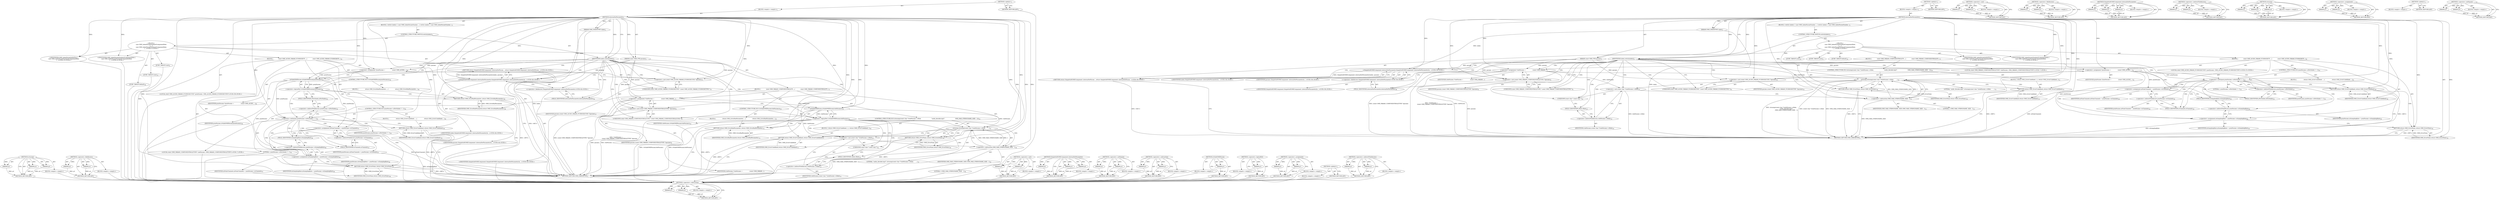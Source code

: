 digraph "&lt;operator&gt;.indirectFieldAccess" {
vulnerable_128 [label=<(METHOD,&lt;operator&gt;.subtraction)>];
vulnerable_129 [label=<(PARAM,p1)>];
vulnerable_130 [label=<(PARAM,p2)>];
vulnerable_131 [label=<(BLOCK,&lt;empty&gt;,&lt;empty&gt;)>];
vulnerable_132 [label=<(METHOD_RETURN,ANY)>];
vulnerable_6 [label=<(METHOD,&lt;global&gt;)<SUB>1</SUB>>];
vulnerable_7 [label=<(BLOCK,&lt;empty&gt;,&lt;empty&gt;)<SUB>1</SUB>>];
vulnerable_8 [label=<(METHOD,internalSetParameter)<SUB>1</SUB>>];
vulnerable_9 [label=<(PARAM,OMX_INDEXTYPE index)<SUB>2</SUB>>];
vulnerable_10 [label=<(PARAM,const OMX_PTR params)<SUB>2</SUB>>];
vulnerable_11 [label=<(BLOCK,{
 switch (index) {
 case OMX_IndexParamStandar...,{
 switch (index) {
 case OMX_IndexParamStandar...)<SUB>2</SUB>>];
vulnerable_12 [label=<(CONTROL_STRUCTURE,SWITCH,switch(index))<SUB>3</SUB>>];
vulnerable_13 [label=<(IDENTIFIER,index,switch(index))<SUB>3</SUB>>];
vulnerable_14 [label="<(BLOCK,{
 case OMX_IndexParamStandardComponentRole:
 {...,{
 case OMX_IndexParamStandardComponentRole:
 {...)<SUB>3</SUB>>"];
vulnerable_15 [label=<(JUMP_TARGET,case)<SUB>4</SUB>>];
vulnerable_16 [label="<(IDENTIFIER,OMX_IndexParamStandardComponentRole,{
 case OMX_IndexParamStandardComponentRole:
 {...)<SUB>4</SUB>>"];
vulnerable_17 [label=<(BLOCK,{

             const OMX_PARAM_COMPONENTROLETY...,{

             const OMX_PARAM_COMPONENTROLETY...)<SUB>5</SUB>>];
vulnerable_18 [label="<(LOCAL,const OMX_PARAM_COMPONENTROLETYPE* roleParams: OMX_PARAM_COMPONENTROLETYPE*)<SUB>7</SUB>>"];
vulnerable_19 [label=<(&lt;operator&gt;.assignment,*roleParams =
                 (const OMX_PARAM...)<SUB>7</SUB>>];
vulnerable_20 [label=<(IDENTIFIER,roleParams,*roleParams =
                 (const OMX_PARAM...)<SUB>7</SUB>>];
vulnerable_21 [label=<(&lt;operator&gt;.cast,(const OMX_PARAM_COMPONENTROLETYPE *)params)<SUB>8</SUB>>];
vulnerable_22 [label=<(UNKNOWN,const OMX_PARAM_COMPONENTROLETYPE *,const OMX_PARAM_COMPONENTROLETYPE *)<SUB>8</SUB>>];
vulnerable_23 [label=<(IDENTIFIER,params,(const OMX_PARAM_COMPONENTROLETYPE *)params)<SUB>8</SUB>>];
vulnerable_24 [label=<(CONTROL_STRUCTURE,IF,if (strncmp((const char *)roleParams-&gt;cRole,
                         &quot;audio_decoder.mp3&quot;,
                         OMX_MAX_STRINGNAME_SIZE - 1)))<SUB>10</SUB>>];
vulnerable_25 [label=<(strncmp,strncmp((const char *)roleParams-&gt;cRole,
      ...)<SUB>10</SUB>>];
vulnerable_26 [label=<(&lt;operator&gt;.cast,(const char *)roleParams-&gt;cRole)<SUB>10</SUB>>];
vulnerable_27 [label=<(UNKNOWN,const char *,const char *)<SUB>10</SUB>>];
vulnerable_28 [label=<(&lt;operator&gt;.indirectFieldAccess,roleParams-&gt;cRole)<SUB>10</SUB>>];
vulnerable_29 [label=<(IDENTIFIER,roleParams,(const char *)roleParams-&gt;cRole)<SUB>10</SUB>>];
vulnerable_30 [label=<(FIELD_IDENTIFIER,cRole,cRole)<SUB>10</SUB>>];
vulnerable_31 [label=<(LITERAL,&quot;audio_decoder.mp3&quot;,strncmp((const char *)roleParams-&gt;cRole,
      ...)<SUB>11</SUB>>];
vulnerable_32 [label=<(&lt;operator&gt;.subtraction,OMX_MAX_STRINGNAME_SIZE - 1)<SUB>12</SUB>>];
vulnerable_33 [label=<(IDENTIFIER,OMX_MAX_STRINGNAME_SIZE,OMX_MAX_STRINGNAME_SIZE - 1)<SUB>12</SUB>>];
vulnerable_34 [label=<(LITERAL,1,OMX_MAX_STRINGNAME_SIZE - 1)<SUB>12</SUB>>];
vulnerable_35 [label=<(BLOCK,{
 return OMX_ErrorUndefined;
 },{
 return OMX_ErrorUndefined;
 })<SUB>12</SUB>>];
vulnerable_36 [label=<(RETURN,return OMX_ErrorUndefined;,return OMX_ErrorUndefined;)<SUB>13</SUB>>];
vulnerable_37 [label=<(IDENTIFIER,OMX_ErrorUndefined,return OMX_ErrorUndefined;)<SUB>13</SUB>>];
vulnerable_38 [label=<(RETURN,return OMX_ErrorNone;,return OMX_ErrorNone;)<SUB>16</SUB>>];
vulnerable_39 [label=<(IDENTIFIER,OMX_ErrorNone,return OMX_ErrorNone;)<SUB>16</SUB>>];
vulnerable_40 [label=<(JUMP_TARGET,case)<SUB>19</SUB>>];
vulnerable_41 [label="<(IDENTIFIER,OMX_IndexParamAudioPcm,{
 case OMX_IndexParamStandardComponentRole:
 {...)<SUB>19</SUB>>"];
vulnerable_42 [label=<(BLOCK,{

             const OMX_AUDIO_PARAM_PCMMODETY...,{

             const OMX_AUDIO_PARAM_PCMMODETY...)<SUB>20</SUB>>];
vulnerable_43 [label="<(LOCAL,const OMX_AUDIO_PARAM_PCMMODETYPE* pcmParams: OMX_AUDIO_PARAM_PCMMODETYPE*)<SUB>22</SUB>>"];
vulnerable_44 [label=<(&lt;operator&gt;.assignment,*pcmParams =
                 (const OMX_AUDIO_...)<SUB>22</SUB>>];
vulnerable_45 [label=<(IDENTIFIER,pcmParams,*pcmParams =
                 (const OMX_AUDIO_...)<SUB>22</SUB>>];
vulnerable_46 [label=<(&lt;operator&gt;.cast,(const OMX_AUDIO_PARAM_PCMMODETYPE *)params)<SUB>23</SUB>>];
vulnerable_47 [label=<(UNKNOWN,const OMX_AUDIO_PARAM_PCMMODETYPE *,const OMX_AUDIO_PARAM_PCMMODETYPE *)<SUB>23</SUB>>];
vulnerable_48 [label=<(IDENTIFIER,params,(const OMX_AUDIO_PARAM_PCMMODETYPE *)params)<SUB>23</SUB>>];
vulnerable_49 [label=<(CONTROL_STRUCTURE,IF,if (pcmParams-&gt;nPortIndex != 1))<SUB>25</SUB>>];
vulnerable_50 [label=<(&lt;operator&gt;.notEquals,pcmParams-&gt;nPortIndex != 1)<SUB>25</SUB>>];
vulnerable_51 [label=<(&lt;operator&gt;.indirectFieldAccess,pcmParams-&gt;nPortIndex)<SUB>25</SUB>>];
vulnerable_52 [label=<(IDENTIFIER,pcmParams,pcmParams-&gt;nPortIndex != 1)<SUB>25</SUB>>];
vulnerable_53 [label=<(FIELD_IDENTIFIER,nPortIndex,nPortIndex)<SUB>25</SUB>>];
vulnerable_54 [label=<(LITERAL,1,pcmParams-&gt;nPortIndex != 1)<SUB>25</SUB>>];
vulnerable_55 [label=<(BLOCK,{
                 return OMX_ErrorUndefined;
 ...,{
                 return OMX_ErrorUndefined;
 ...)<SUB>25</SUB>>];
vulnerable_56 [label=<(RETURN,return OMX_ErrorUndefined;,return OMX_ErrorUndefined;)<SUB>26</SUB>>];
vulnerable_57 [label=<(IDENTIFIER,OMX_ErrorUndefined,return OMX_ErrorUndefined;)<SUB>26</SUB>>];
vulnerable_58 [label=<(&lt;operator&gt;.assignment,mNumChannels = pcmParams-&gt;nChannels)<SUB>29</SUB>>];
vulnerable_59 [label=<(IDENTIFIER,mNumChannels,mNumChannels = pcmParams-&gt;nChannels)<SUB>29</SUB>>];
vulnerable_60 [label=<(&lt;operator&gt;.indirectFieldAccess,pcmParams-&gt;nChannels)<SUB>29</SUB>>];
vulnerable_61 [label=<(IDENTIFIER,pcmParams,mNumChannels = pcmParams-&gt;nChannels)<SUB>29</SUB>>];
vulnerable_62 [label=<(FIELD_IDENTIFIER,nChannels,nChannels)<SUB>29</SUB>>];
vulnerable_63 [label=<(&lt;operator&gt;.assignment,mSamplingRate = pcmParams-&gt;nSamplingRate)<SUB>30</SUB>>];
vulnerable_64 [label=<(IDENTIFIER,mSamplingRate,mSamplingRate = pcmParams-&gt;nSamplingRate)<SUB>30</SUB>>];
vulnerable_65 [label=<(&lt;operator&gt;.indirectFieldAccess,pcmParams-&gt;nSamplingRate)<SUB>30</SUB>>];
vulnerable_66 [label=<(IDENTIFIER,pcmParams,mSamplingRate = pcmParams-&gt;nSamplingRate)<SUB>30</SUB>>];
vulnerable_67 [label=<(FIELD_IDENTIFIER,nSamplingRate,nSamplingRate)<SUB>30</SUB>>];
vulnerable_68 [label=<(RETURN,return OMX_ErrorNone;,return OMX_ErrorNone;)<SUB>32</SUB>>];
vulnerable_69 [label=<(IDENTIFIER,OMX_ErrorNone,return OMX_ErrorNone;)<SUB>32</SUB>>];
vulnerable_70 [label=<(JUMP_TARGET,default)<SUB>35</SUB>>];
vulnerable_71 [label="<(RETURN,return SimpleSoftOMXComponent::internalSetParam...,return SimpleSoftOMXComponent::internalSetParam...)<SUB>36</SUB>>"];
vulnerable_72 [label="<(SimpleSoftOMXComponent.internalSetParameter,SimpleSoftOMXComponent::internalSetParameter(in...)<SUB>36</SUB>>"];
vulnerable_73 [label="<(&lt;operator&gt;.fieldAccess,SimpleSoftOMXComponent::internalSetParameter)<SUB>36</SUB>>"];
vulnerable_74 [label="<(IDENTIFIER,SimpleSoftOMXComponent,SimpleSoftOMXComponent::internalSetParameter(in...)<SUB>36</SUB>>"];
vulnerable_75 [label=<(FIELD_IDENTIFIER,internalSetParameter,internalSetParameter)<SUB>36</SUB>>];
vulnerable_76 [label="<(IDENTIFIER,index,SimpleSoftOMXComponent::internalSetParameter(in...)<SUB>36</SUB>>"];
vulnerable_77 [label="<(IDENTIFIER,params,SimpleSoftOMXComponent::internalSetParameter(in...)<SUB>36</SUB>>"];
vulnerable_78 [label=<(METHOD_RETURN,OMX_ERRORTYPE)<SUB>1</SUB>>];
vulnerable_80 [label=<(METHOD_RETURN,ANY)<SUB>1</SUB>>];
vulnerable_112 [label=<(METHOD,&lt;operator&gt;.cast)>];
vulnerable_113 [label=<(PARAM,p1)>];
vulnerable_114 [label=<(PARAM,p2)>];
vulnerable_115 [label=<(BLOCK,&lt;empty&gt;,&lt;empty&gt;)>];
vulnerable_116 [label=<(METHOD_RETURN,ANY)>];
vulnerable_144 [label=<(METHOD,&lt;operator&gt;.fieldAccess)>];
vulnerable_145 [label=<(PARAM,p1)>];
vulnerable_146 [label=<(PARAM,p2)>];
vulnerable_147 [label=<(BLOCK,&lt;empty&gt;,&lt;empty&gt;)>];
vulnerable_148 [label=<(METHOD_RETURN,ANY)>];
vulnerable_138 [label=<(METHOD,SimpleSoftOMXComponent.internalSetParameter)>];
vulnerable_139 [label=<(PARAM,p1)>];
vulnerable_140 [label=<(PARAM,p2)>];
vulnerable_141 [label=<(PARAM,p3)>];
vulnerable_142 [label=<(BLOCK,&lt;empty&gt;,&lt;empty&gt;)>];
vulnerable_143 [label=<(METHOD_RETURN,ANY)>];
vulnerable_123 [label=<(METHOD,&lt;operator&gt;.indirectFieldAccess)>];
vulnerable_124 [label=<(PARAM,p1)>];
vulnerable_125 [label=<(PARAM,p2)>];
vulnerable_126 [label=<(BLOCK,&lt;empty&gt;,&lt;empty&gt;)>];
vulnerable_127 [label=<(METHOD_RETURN,ANY)>];
vulnerable_117 [label=<(METHOD,strncmp)>];
vulnerable_118 [label=<(PARAM,p1)>];
vulnerable_119 [label=<(PARAM,p2)>];
vulnerable_120 [label=<(PARAM,p3)>];
vulnerable_121 [label=<(BLOCK,&lt;empty&gt;,&lt;empty&gt;)>];
vulnerable_122 [label=<(METHOD_RETURN,ANY)>];
vulnerable_107 [label=<(METHOD,&lt;operator&gt;.assignment)>];
vulnerable_108 [label=<(PARAM,p1)>];
vulnerable_109 [label=<(PARAM,p2)>];
vulnerable_110 [label=<(BLOCK,&lt;empty&gt;,&lt;empty&gt;)>];
vulnerable_111 [label=<(METHOD_RETURN,ANY)>];
vulnerable_101 [label=<(METHOD,&lt;global&gt;)<SUB>1</SUB>>];
vulnerable_102 [label=<(BLOCK,&lt;empty&gt;,&lt;empty&gt;)>];
vulnerable_103 [label=<(METHOD_RETURN,ANY)>];
vulnerable_133 [label=<(METHOD,&lt;operator&gt;.notEquals)>];
vulnerable_134 [label=<(PARAM,p1)>];
vulnerable_135 [label=<(PARAM,p2)>];
vulnerable_136 [label=<(BLOCK,&lt;empty&gt;,&lt;empty&gt;)>];
vulnerable_137 [label=<(METHOD_RETURN,ANY)>];
fixed_139 [label=<(METHOD,strncmp)>];
fixed_140 [label=<(PARAM,p1)>];
fixed_141 [label=<(PARAM,p2)>];
fixed_142 [label=<(PARAM,p3)>];
fixed_143 [label=<(BLOCK,&lt;empty&gt;,&lt;empty&gt;)>];
fixed_144 [label=<(METHOD_RETURN,ANY)>];
fixed_166 [label=<(METHOD,&lt;operator&gt;.fieldAccess)>];
fixed_167 [label=<(PARAM,p1)>];
fixed_168 [label=<(PARAM,p2)>];
fixed_169 [label=<(BLOCK,&lt;empty&gt;,&lt;empty&gt;)>];
fixed_170 [label=<(METHOD_RETURN,ANY)>];
fixed_6 [label=<(METHOD,&lt;global&gt;)<SUB>1</SUB>>];
fixed_7 [label=<(BLOCK,&lt;empty&gt;,&lt;empty&gt;)<SUB>1</SUB>>];
fixed_8 [label=<(METHOD,internalSetParameter)<SUB>1</SUB>>];
fixed_9 [label=<(PARAM,OMX_INDEXTYPE index)<SUB>2</SUB>>];
fixed_10 [label=<(PARAM,const OMX_PTR params)<SUB>2</SUB>>];
fixed_11 [label=<(BLOCK,{
 switch (index) {
 case OMX_IndexParamStandar...,{
 switch (index) {
 case OMX_IndexParamStandar...)<SUB>2</SUB>>];
fixed_12 [label=<(CONTROL_STRUCTURE,SWITCH,switch(index))<SUB>3</SUB>>];
fixed_13 [label=<(IDENTIFIER,index,switch(index))<SUB>3</SUB>>];
fixed_14 [label="<(BLOCK,{
 case OMX_IndexParamStandardComponentRole:
 {...,{
 case OMX_IndexParamStandardComponentRole:
 {...)<SUB>3</SUB>>"];
fixed_15 [label=<(JUMP_TARGET,case)<SUB>4</SUB>>];
fixed_16 [label="<(IDENTIFIER,OMX_IndexParamStandardComponentRole,{
 case OMX_IndexParamStandardComponentRole:
 {...)<SUB>4</SUB>>"];
fixed_17 [label=<(BLOCK,{

             const OMX_PARAM_COMPONENTROLETY...,{

             const OMX_PARAM_COMPONENTROLETY...)<SUB>5</SUB>>];
fixed_18 [label="<(LOCAL,const OMX_PARAM_COMPONENTROLETYPE* roleParams: OMX_PARAM_COMPONENTROLETYPE*)<SUB>7</SUB>>"];
fixed_19 [label=<(&lt;operator&gt;.assignment,*roleParams =
                 (const OMX_PARAM...)<SUB>7</SUB>>];
fixed_20 [label=<(IDENTIFIER,roleParams,*roleParams =
                 (const OMX_PARAM...)<SUB>7</SUB>>];
fixed_21 [label=<(&lt;operator&gt;.cast,(const OMX_PARAM_COMPONENTROLETYPE *)params)<SUB>8</SUB>>];
fixed_22 [label=<(UNKNOWN,const OMX_PARAM_COMPONENTROLETYPE *,const OMX_PARAM_COMPONENTROLETYPE *)<SUB>8</SUB>>];
fixed_23 [label=<(IDENTIFIER,params,(const OMX_PARAM_COMPONENTROLETYPE *)params)<SUB>8</SUB>>];
fixed_24 [label=<(CONTROL_STRUCTURE,IF,if (!isValidOMXParam(roleParams)))<SUB>10</SUB>>];
fixed_25 [label=<(&lt;operator&gt;.logicalNot,!isValidOMXParam(roleParams))<SUB>10</SUB>>];
fixed_26 [label=<(isValidOMXParam,isValidOMXParam(roleParams))<SUB>10</SUB>>];
fixed_27 [label=<(IDENTIFIER,roleParams,isValidOMXParam(roleParams))<SUB>10</SUB>>];
fixed_28 [label=<(BLOCK,{
                return OMX_ErrorBadParameter;...,{
                return OMX_ErrorBadParameter;...)<SUB>10</SUB>>];
fixed_29 [label=<(RETURN,return OMX_ErrorBadParameter;,return OMX_ErrorBadParameter;)<SUB>11</SUB>>];
fixed_30 [label=<(IDENTIFIER,OMX_ErrorBadParameter,return OMX_ErrorBadParameter;)<SUB>11</SUB>>];
fixed_31 [label=<(CONTROL_STRUCTURE,IF,if (strncmp((const char *)roleParams-&gt;cRole,
                         &quot;audio_decoder.mp3&quot;,
                         OMX_MAX_STRINGNAME_SIZE - 1)))<SUB>14</SUB>>];
fixed_32 [label=<(strncmp,strncmp((const char *)roleParams-&gt;cRole,
      ...)<SUB>14</SUB>>];
fixed_33 [label=<(&lt;operator&gt;.cast,(const char *)roleParams-&gt;cRole)<SUB>14</SUB>>];
fixed_34 [label=<(UNKNOWN,const char *,const char *)<SUB>14</SUB>>];
fixed_35 [label=<(&lt;operator&gt;.indirectFieldAccess,roleParams-&gt;cRole)<SUB>14</SUB>>];
fixed_36 [label=<(IDENTIFIER,roleParams,(const char *)roleParams-&gt;cRole)<SUB>14</SUB>>];
fixed_37 [label=<(FIELD_IDENTIFIER,cRole,cRole)<SUB>14</SUB>>];
fixed_38 [label=<(LITERAL,&quot;audio_decoder.mp3&quot;,strncmp((const char *)roleParams-&gt;cRole,
      ...)<SUB>15</SUB>>];
fixed_39 [label=<(&lt;operator&gt;.subtraction,OMX_MAX_STRINGNAME_SIZE - 1)<SUB>16</SUB>>];
fixed_40 [label=<(IDENTIFIER,OMX_MAX_STRINGNAME_SIZE,OMX_MAX_STRINGNAME_SIZE - 1)<SUB>16</SUB>>];
fixed_41 [label=<(LITERAL,1,OMX_MAX_STRINGNAME_SIZE - 1)<SUB>16</SUB>>];
fixed_42 [label=<(BLOCK,{
 return OMX_ErrorUndefined;
 },{
 return OMX_ErrorUndefined;
 })<SUB>16</SUB>>];
fixed_43 [label=<(RETURN,return OMX_ErrorUndefined;,return OMX_ErrorUndefined;)<SUB>17</SUB>>];
fixed_44 [label=<(IDENTIFIER,OMX_ErrorUndefined,return OMX_ErrorUndefined;)<SUB>17</SUB>>];
fixed_45 [label=<(RETURN,return OMX_ErrorNone;,return OMX_ErrorNone;)<SUB>20</SUB>>];
fixed_46 [label=<(IDENTIFIER,OMX_ErrorNone,return OMX_ErrorNone;)<SUB>20</SUB>>];
fixed_47 [label=<(JUMP_TARGET,case)<SUB>23</SUB>>];
fixed_48 [label="<(IDENTIFIER,OMX_IndexParamAudioPcm,{
 case OMX_IndexParamStandardComponentRole:
 {...)<SUB>23</SUB>>"];
fixed_49 [label=<(BLOCK,{

             const OMX_AUDIO_PARAM_PCMMODETY...,{

             const OMX_AUDIO_PARAM_PCMMODETY...)<SUB>24</SUB>>];
fixed_50 [label="<(LOCAL,const OMX_AUDIO_PARAM_PCMMODETYPE* pcmParams: OMX_AUDIO_PARAM_PCMMODETYPE*)<SUB>26</SUB>>"];
fixed_51 [label=<(&lt;operator&gt;.assignment,*pcmParams =
                 (const OMX_AUDIO_...)<SUB>26</SUB>>];
fixed_52 [label=<(IDENTIFIER,pcmParams,*pcmParams =
                 (const OMX_AUDIO_...)<SUB>26</SUB>>];
fixed_53 [label=<(&lt;operator&gt;.cast,(const OMX_AUDIO_PARAM_PCMMODETYPE *)params)<SUB>27</SUB>>];
fixed_54 [label=<(UNKNOWN,const OMX_AUDIO_PARAM_PCMMODETYPE *,const OMX_AUDIO_PARAM_PCMMODETYPE *)<SUB>27</SUB>>];
fixed_55 [label=<(IDENTIFIER,params,(const OMX_AUDIO_PARAM_PCMMODETYPE *)params)<SUB>27</SUB>>];
fixed_56 [label=<(CONTROL_STRUCTURE,IF,if (!isValidOMXParam(pcmParams)))<SUB>29</SUB>>];
fixed_57 [label=<(&lt;operator&gt;.logicalNot,!isValidOMXParam(pcmParams))<SUB>29</SUB>>];
fixed_58 [label=<(isValidOMXParam,isValidOMXParam(pcmParams))<SUB>29</SUB>>];
fixed_59 [label=<(IDENTIFIER,pcmParams,isValidOMXParam(pcmParams))<SUB>29</SUB>>];
fixed_60 [label=<(BLOCK,{
                return OMX_ErrorBadParameter;...,{
                return OMX_ErrorBadParameter;...)<SUB>29</SUB>>];
fixed_61 [label=<(RETURN,return OMX_ErrorBadParameter;,return OMX_ErrorBadParameter;)<SUB>30</SUB>>];
fixed_62 [label=<(IDENTIFIER,OMX_ErrorBadParameter,return OMX_ErrorBadParameter;)<SUB>30</SUB>>];
fixed_63 [label=<(CONTROL_STRUCTURE,IF,if (pcmParams-&gt;nPortIndex != 1))<SUB>33</SUB>>];
fixed_64 [label=<(&lt;operator&gt;.notEquals,pcmParams-&gt;nPortIndex != 1)<SUB>33</SUB>>];
fixed_65 [label=<(&lt;operator&gt;.indirectFieldAccess,pcmParams-&gt;nPortIndex)<SUB>33</SUB>>];
fixed_66 [label=<(IDENTIFIER,pcmParams,pcmParams-&gt;nPortIndex != 1)<SUB>33</SUB>>];
fixed_67 [label=<(FIELD_IDENTIFIER,nPortIndex,nPortIndex)<SUB>33</SUB>>];
fixed_68 [label=<(LITERAL,1,pcmParams-&gt;nPortIndex != 1)<SUB>33</SUB>>];
fixed_69 [label=<(BLOCK,{
                 return OMX_ErrorUndefined;
 ...,{
                 return OMX_ErrorUndefined;
 ...)<SUB>33</SUB>>];
fixed_70 [label=<(RETURN,return OMX_ErrorUndefined;,return OMX_ErrorUndefined;)<SUB>34</SUB>>];
fixed_71 [label=<(IDENTIFIER,OMX_ErrorUndefined,return OMX_ErrorUndefined;)<SUB>34</SUB>>];
fixed_72 [label=<(&lt;operator&gt;.assignment,mNumChannels = pcmParams-&gt;nChannels)<SUB>37</SUB>>];
fixed_73 [label=<(IDENTIFIER,mNumChannels,mNumChannels = pcmParams-&gt;nChannels)<SUB>37</SUB>>];
fixed_74 [label=<(&lt;operator&gt;.indirectFieldAccess,pcmParams-&gt;nChannels)<SUB>37</SUB>>];
fixed_75 [label=<(IDENTIFIER,pcmParams,mNumChannels = pcmParams-&gt;nChannels)<SUB>37</SUB>>];
fixed_76 [label=<(FIELD_IDENTIFIER,nChannels,nChannels)<SUB>37</SUB>>];
fixed_77 [label=<(&lt;operator&gt;.assignment,mSamplingRate = pcmParams-&gt;nSamplingRate)<SUB>38</SUB>>];
fixed_78 [label=<(IDENTIFIER,mSamplingRate,mSamplingRate = pcmParams-&gt;nSamplingRate)<SUB>38</SUB>>];
fixed_79 [label=<(&lt;operator&gt;.indirectFieldAccess,pcmParams-&gt;nSamplingRate)<SUB>38</SUB>>];
fixed_80 [label=<(IDENTIFIER,pcmParams,mSamplingRate = pcmParams-&gt;nSamplingRate)<SUB>38</SUB>>];
fixed_81 [label=<(FIELD_IDENTIFIER,nSamplingRate,nSamplingRate)<SUB>38</SUB>>];
fixed_82 [label=<(RETURN,return OMX_ErrorNone;,return OMX_ErrorNone;)<SUB>40</SUB>>];
fixed_83 [label=<(IDENTIFIER,OMX_ErrorNone,return OMX_ErrorNone;)<SUB>40</SUB>>];
fixed_84 [label=<(JUMP_TARGET,default)<SUB>43</SUB>>];
fixed_85 [label="<(RETURN,return SimpleSoftOMXComponent::internalSetParam...,return SimpleSoftOMXComponent::internalSetParam...)<SUB>44</SUB>>"];
fixed_86 [label="<(SimpleSoftOMXComponent.internalSetParameter,SimpleSoftOMXComponent::internalSetParameter(in...)<SUB>44</SUB>>"];
fixed_87 [label="<(&lt;operator&gt;.fieldAccess,SimpleSoftOMXComponent::internalSetParameter)<SUB>44</SUB>>"];
fixed_88 [label="<(IDENTIFIER,SimpleSoftOMXComponent,SimpleSoftOMXComponent::internalSetParameter(in...)<SUB>44</SUB>>"];
fixed_89 [label=<(FIELD_IDENTIFIER,internalSetParameter,internalSetParameter)<SUB>44</SUB>>];
fixed_90 [label="<(IDENTIFIER,index,SimpleSoftOMXComponent::internalSetParameter(in...)<SUB>44</SUB>>"];
fixed_91 [label="<(IDENTIFIER,params,SimpleSoftOMXComponent::internalSetParameter(in...)<SUB>44</SUB>>"];
fixed_92 [label=<(METHOD_RETURN,OMX_ERRORTYPE)<SUB>1</SUB>>];
fixed_94 [label=<(METHOD_RETURN,ANY)<SUB>1</SUB>>];
fixed_126 [label=<(METHOD,&lt;operator&gt;.cast)>];
fixed_127 [label=<(PARAM,p1)>];
fixed_128 [label=<(PARAM,p2)>];
fixed_129 [label=<(BLOCK,&lt;empty&gt;,&lt;empty&gt;)>];
fixed_130 [label=<(METHOD_RETURN,ANY)>];
fixed_160 [label=<(METHOD,SimpleSoftOMXComponent.internalSetParameter)>];
fixed_161 [label=<(PARAM,p1)>];
fixed_162 [label=<(PARAM,p2)>];
fixed_163 [label=<(PARAM,p3)>];
fixed_164 [label=<(BLOCK,&lt;empty&gt;,&lt;empty&gt;)>];
fixed_165 [label=<(METHOD_RETURN,ANY)>];
fixed_155 [label=<(METHOD,&lt;operator&gt;.notEquals)>];
fixed_156 [label=<(PARAM,p1)>];
fixed_157 [label=<(PARAM,p2)>];
fixed_158 [label=<(BLOCK,&lt;empty&gt;,&lt;empty&gt;)>];
fixed_159 [label=<(METHOD_RETURN,ANY)>];
fixed_150 [label=<(METHOD,&lt;operator&gt;.subtraction)>];
fixed_151 [label=<(PARAM,p1)>];
fixed_152 [label=<(PARAM,p2)>];
fixed_153 [label=<(BLOCK,&lt;empty&gt;,&lt;empty&gt;)>];
fixed_154 [label=<(METHOD_RETURN,ANY)>];
fixed_135 [label=<(METHOD,isValidOMXParam)>];
fixed_136 [label=<(PARAM,p1)>];
fixed_137 [label=<(BLOCK,&lt;empty&gt;,&lt;empty&gt;)>];
fixed_138 [label=<(METHOD_RETURN,ANY)>];
fixed_131 [label=<(METHOD,&lt;operator&gt;.logicalNot)>];
fixed_132 [label=<(PARAM,p1)>];
fixed_133 [label=<(BLOCK,&lt;empty&gt;,&lt;empty&gt;)>];
fixed_134 [label=<(METHOD_RETURN,ANY)>];
fixed_121 [label=<(METHOD,&lt;operator&gt;.assignment)>];
fixed_122 [label=<(PARAM,p1)>];
fixed_123 [label=<(PARAM,p2)>];
fixed_124 [label=<(BLOCK,&lt;empty&gt;,&lt;empty&gt;)>];
fixed_125 [label=<(METHOD_RETURN,ANY)>];
fixed_115 [label=<(METHOD,&lt;global&gt;)<SUB>1</SUB>>];
fixed_116 [label=<(BLOCK,&lt;empty&gt;,&lt;empty&gt;)>];
fixed_117 [label=<(METHOD_RETURN,ANY)>];
fixed_145 [label=<(METHOD,&lt;operator&gt;.indirectFieldAccess)>];
fixed_146 [label=<(PARAM,p1)>];
fixed_147 [label=<(PARAM,p2)>];
fixed_148 [label=<(BLOCK,&lt;empty&gt;,&lt;empty&gt;)>];
fixed_149 [label=<(METHOD_RETURN,ANY)>];
vulnerable_128 -> vulnerable_129  [key=0, label="AST: "];
vulnerable_128 -> vulnerable_129  [key=1, label="DDG: "];
vulnerable_128 -> vulnerable_131  [key=0, label="AST: "];
vulnerable_128 -> vulnerable_130  [key=0, label="AST: "];
vulnerable_128 -> vulnerable_130  [key=1, label="DDG: "];
vulnerable_128 -> vulnerable_132  [key=0, label="AST: "];
vulnerable_128 -> vulnerable_132  [key=1, label="CFG: "];
vulnerable_129 -> vulnerable_132  [key=0, label="DDG: p1"];
vulnerable_130 -> vulnerable_132  [key=0, label="DDG: p2"];
vulnerable_6 -> vulnerable_7  [key=0, label="AST: "];
vulnerable_6 -> vulnerable_80  [key=0, label="AST: "];
vulnerable_6 -> vulnerable_80  [key=1, label="CFG: "];
vulnerable_7 -> vulnerable_8  [key=0, label="AST: "];
vulnerable_8 -> vulnerable_9  [key=0, label="AST: "];
vulnerable_8 -> vulnerable_9  [key=1, label="DDG: "];
vulnerable_8 -> vulnerable_10  [key=0, label="AST: "];
vulnerable_8 -> vulnerable_10  [key=1, label="DDG: "];
vulnerable_8 -> vulnerable_11  [key=0, label="AST: "];
vulnerable_8 -> vulnerable_78  [key=0, label="AST: "];
vulnerable_8 -> vulnerable_13  [key=0, label="CFG: "];
vulnerable_8 -> vulnerable_13  [key=1, label="DDG: "];
vulnerable_8 -> vulnerable_16  [key=0, label="DDG: "];
vulnerable_8 -> vulnerable_41  [key=0, label="DDG: "];
vulnerable_8 -> vulnerable_19  [key=0, label="DDG: "];
vulnerable_8 -> vulnerable_38  [key=0, label="DDG: "];
vulnerable_8 -> vulnerable_44  [key=0, label="DDG: "];
vulnerable_8 -> vulnerable_68  [key=0, label="DDG: "];
vulnerable_8 -> vulnerable_39  [key=0, label="DDG: "];
vulnerable_8 -> vulnerable_69  [key=0, label="DDG: "];
vulnerable_8 -> vulnerable_72  [key=0, label="DDG: "];
vulnerable_8 -> vulnerable_21  [key=0, label="DDG: "];
vulnerable_8 -> vulnerable_25  [key=0, label="DDG: "];
vulnerable_8 -> vulnerable_36  [key=0, label="DDG: "];
vulnerable_8 -> vulnerable_46  [key=0, label="DDG: "];
vulnerable_8 -> vulnerable_50  [key=0, label="DDG: "];
vulnerable_8 -> vulnerable_56  [key=0, label="DDG: "];
vulnerable_8 -> vulnerable_32  [key=0, label="DDG: "];
vulnerable_8 -> vulnerable_37  [key=0, label="DDG: "];
vulnerable_8 -> vulnerable_57  [key=0, label="DDG: "];
vulnerable_9 -> vulnerable_78  [key=0, label="DDG: index"];
vulnerable_9 -> vulnerable_72  [key=0, label="DDG: index"];
vulnerable_10 -> vulnerable_19  [key=0, label="DDG: params"];
vulnerable_10 -> vulnerable_44  [key=0, label="DDG: params"];
vulnerable_10 -> vulnerable_72  [key=0, label="DDG: params"];
vulnerable_10 -> vulnerable_21  [key=0, label="DDG: params"];
vulnerable_10 -> vulnerable_46  [key=0, label="DDG: params"];
vulnerable_11 -> vulnerable_12  [key=0, label="AST: "];
vulnerable_12 -> vulnerable_13  [key=0, label="AST: "];
vulnerable_12 -> vulnerable_14  [key=0, label="AST: "];
vulnerable_13 -> vulnerable_22  [key=0, label="CFG: "];
vulnerable_13 -> vulnerable_22  [key=1, label="CDG: "];
vulnerable_13 -> vulnerable_47  [key=0, label="CFG: "];
vulnerable_13 -> vulnerable_47  [key=1, label="CDG: "];
vulnerable_13 -> vulnerable_75  [key=0, label="CFG: "];
vulnerable_13 -> vulnerable_75  [key=1, label="CDG: "];
vulnerable_13 -> vulnerable_30  [key=0, label="CDG: "];
vulnerable_13 -> vulnerable_21  [key=0, label="CDG: "];
vulnerable_13 -> vulnerable_32  [key=0, label="CDG: "];
vulnerable_13 -> vulnerable_73  [key=0, label="CDG: "];
vulnerable_13 -> vulnerable_26  [key=0, label="CDG: "];
vulnerable_13 -> vulnerable_51  [key=0, label="CDG: "];
vulnerable_13 -> vulnerable_19  [key=0, label="CDG: "];
vulnerable_13 -> vulnerable_28  [key=0, label="CDG: "];
vulnerable_13 -> vulnerable_46  [key=0, label="CDG: "];
vulnerable_13 -> vulnerable_25  [key=0, label="CDG: "];
vulnerable_13 -> vulnerable_72  [key=0, label="CDG: "];
vulnerable_13 -> vulnerable_27  [key=0, label="CDG: "];
vulnerable_13 -> vulnerable_50  [key=0, label="CDG: "];
vulnerable_13 -> vulnerable_44  [key=0, label="CDG: "];
vulnerable_13 -> vulnerable_71  [key=0, label="CDG: "];
vulnerable_13 -> vulnerable_53  [key=0, label="CDG: "];
vulnerable_14 -> vulnerable_15  [key=0, label="AST: "];
vulnerable_14 -> vulnerable_16  [key=0, label="AST: "];
vulnerable_14 -> vulnerable_17  [key=0, label="AST: "];
vulnerable_14 -> vulnerable_40  [key=0, label="AST: "];
vulnerable_14 -> vulnerable_41  [key=0, label="AST: "];
vulnerable_14 -> vulnerable_42  [key=0, label="AST: "];
vulnerable_14 -> vulnerable_70  [key=0, label="AST: "];
vulnerable_14 -> vulnerable_71  [key=0, label="AST: "];
vulnerable_17 -> vulnerable_18  [key=0, label="AST: "];
vulnerable_17 -> vulnerable_19  [key=0, label="AST: "];
vulnerable_17 -> vulnerable_24  [key=0, label="AST: "];
vulnerable_17 -> vulnerable_38  [key=0, label="AST: "];
vulnerable_19 -> vulnerable_20  [key=0, label="AST: "];
vulnerable_19 -> vulnerable_21  [key=0, label="AST: "];
vulnerable_19 -> vulnerable_27  [key=0, label="CFG: "];
vulnerable_19 -> vulnerable_78  [key=0, label="DDG: roleParams"];
vulnerable_19 -> vulnerable_78  [key=1, label="DDG: (const OMX_PARAM_COMPONENTROLETYPE *)params"];
vulnerable_19 -> vulnerable_78  [key=2, label="DDG: *roleParams =
                 (const OMX_PARAM_COMPONENTROLETYPE *)params"];
vulnerable_19 -> vulnerable_25  [key=0, label="DDG: roleParams"];
vulnerable_19 -> vulnerable_26  [key=0, label="DDG: roleParams"];
vulnerable_21 -> vulnerable_22  [key=0, label="AST: "];
vulnerable_21 -> vulnerable_23  [key=0, label="AST: "];
vulnerable_21 -> vulnerable_19  [key=0, label="CFG: "];
vulnerable_21 -> vulnerable_78  [key=0, label="DDG: params"];
vulnerable_22 -> vulnerable_21  [key=0, label="CFG: "];
vulnerable_24 -> vulnerable_25  [key=0, label="AST: "];
vulnerable_24 -> vulnerable_35  [key=0, label="AST: "];
vulnerable_25 -> vulnerable_26  [key=0, label="AST: "];
vulnerable_25 -> vulnerable_31  [key=0, label="AST: "];
vulnerable_25 -> vulnerable_32  [key=0, label="AST: "];
vulnerable_25 -> vulnerable_36  [key=0, label="CFG: "];
vulnerable_25 -> vulnerable_36  [key=1, label="CDG: "];
vulnerable_25 -> vulnerable_38  [key=0, label="CFG: "];
vulnerable_25 -> vulnerable_38  [key=1, label="CDG: "];
vulnerable_25 -> vulnerable_78  [key=0, label="DDG: (const char *)roleParams-&gt;cRole"];
vulnerable_25 -> vulnerable_78  [key=1, label="DDG: OMX_MAX_STRINGNAME_SIZE - 1"];
vulnerable_25 -> vulnerable_78  [key=2, label="DDG: strncmp((const char *)roleParams-&gt;cRole,
                         &quot;audio_decoder.mp3&quot;,
                         OMX_MAX_STRINGNAME_SIZE - 1)"];
vulnerable_26 -> vulnerable_27  [key=0, label="AST: "];
vulnerable_26 -> vulnerable_28  [key=0, label="AST: "];
vulnerable_26 -> vulnerable_32  [key=0, label="CFG: "];
vulnerable_26 -> vulnerable_78  [key=0, label="DDG: roleParams-&gt;cRole"];
vulnerable_27 -> vulnerable_30  [key=0, label="CFG: "];
vulnerable_28 -> vulnerable_29  [key=0, label="AST: "];
vulnerable_28 -> vulnerable_30  [key=0, label="AST: "];
vulnerable_28 -> vulnerable_26  [key=0, label="CFG: "];
vulnerable_30 -> vulnerable_28  [key=0, label="CFG: "];
vulnerable_32 -> vulnerable_33  [key=0, label="AST: "];
vulnerable_32 -> vulnerable_34  [key=0, label="AST: "];
vulnerable_32 -> vulnerable_25  [key=0, label="CFG: "];
vulnerable_32 -> vulnerable_25  [key=1, label="DDG: OMX_MAX_STRINGNAME_SIZE"];
vulnerable_32 -> vulnerable_25  [key=2, label="DDG: 1"];
vulnerable_32 -> vulnerable_78  [key=0, label="DDG: OMX_MAX_STRINGNAME_SIZE"];
vulnerable_35 -> vulnerable_36  [key=0, label="AST: "];
vulnerable_36 -> vulnerable_37  [key=0, label="AST: "];
vulnerable_36 -> vulnerable_78  [key=0, label="CFG: "];
vulnerable_36 -> vulnerable_78  [key=1, label="DDG: &lt;RET&gt;"];
vulnerable_37 -> vulnerable_36  [key=0, label="DDG: OMX_ErrorUndefined"];
vulnerable_38 -> vulnerable_39  [key=0, label="AST: "];
vulnerable_38 -> vulnerable_78  [key=0, label="CFG: "];
vulnerable_38 -> vulnerable_78  [key=1, label="DDG: &lt;RET&gt;"];
vulnerable_39 -> vulnerable_38  [key=0, label="DDG: OMX_ErrorNone"];
vulnerable_42 -> vulnerable_43  [key=0, label="AST: "];
vulnerable_42 -> vulnerable_44  [key=0, label="AST: "];
vulnerable_42 -> vulnerable_49  [key=0, label="AST: "];
vulnerable_42 -> vulnerable_58  [key=0, label="AST: "];
vulnerable_42 -> vulnerable_63  [key=0, label="AST: "];
vulnerable_42 -> vulnerable_68  [key=0, label="AST: "];
vulnerable_44 -> vulnerable_45  [key=0, label="AST: "];
vulnerable_44 -> vulnerable_46  [key=0, label="AST: "];
vulnerable_44 -> vulnerable_53  [key=0, label="CFG: "];
vulnerable_44 -> vulnerable_58  [key=0, label="DDG: pcmParams"];
vulnerable_44 -> vulnerable_63  [key=0, label="DDG: pcmParams"];
vulnerable_44 -> vulnerable_50  [key=0, label="DDG: pcmParams"];
vulnerable_46 -> vulnerable_47  [key=0, label="AST: "];
vulnerable_46 -> vulnerable_48  [key=0, label="AST: "];
vulnerable_46 -> vulnerable_44  [key=0, label="CFG: "];
vulnerable_47 -> vulnerable_46  [key=0, label="CFG: "];
vulnerable_49 -> vulnerable_50  [key=0, label="AST: "];
vulnerable_49 -> vulnerable_55  [key=0, label="AST: "];
vulnerable_50 -> vulnerable_51  [key=0, label="AST: "];
vulnerable_50 -> vulnerable_54  [key=0, label="AST: "];
vulnerable_50 -> vulnerable_56  [key=0, label="CFG: "];
vulnerable_50 -> vulnerable_56  [key=1, label="CDG: "];
vulnerable_50 -> vulnerable_62  [key=0, label="CFG: "];
vulnerable_50 -> vulnerable_62  [key=1, label="CDG: "];
vulnerable_50 -> vulnerable_68  [key=0, label="CDG: "];
vulnerable_50 -> vulnerable_60  [key=0, label="CDG: "];
vulnerable_50 -> vulnerable_67  [key=0, label="CDG: "];
vulnerable_50 -> vulnerable_65  [key=0, label="CDG: "];
vulnerable_50 -> vulnerable_58  [key=0, label="CDG: "];
vulnerable_50 -> vulnerable_63  [key=0, label="CDG: "];
vulnerable_51 -> vulnerable_52  [key=0, label="AST: "];
vulnerable_51 -> vulnerable_53  [key=0, label="AST: "];
vulnerable_51 -> vulnerable_50  [key=0, label="CFG: "];
vulnerable_53 -> vulnerable_51  [key=0, label="CFG: "];
vulnerable_55 -> vulnerable_56  [key=0, label="AST: "];
vulnerable_56 -> vulnerable_57  [key=0, label="AST: "];
vulnerable_56 -> vulnerable_78  [key=0, label="CFG: "];
vulnerable_56 -> vulnerable_78  [key=1, label="DDG: &lt;RET&gt;"];
vulnerable_57 -> vulnerable_56  [key=0, label="DDG: OMX_ErrorUndefined"];
vulnerable_58 -> vulnerable_59  [key=0, label="AST: "];
vulnerable_58 -> vulnerable_60  [key=0, label="AST: "];
vulnerable_58 -> vulnerable_67  [key=0, label="CFG: "];
vulnerable_58 -> vulnerable_78  [key=0, label="DDG: mNumChannels"];
vulnerable_60 -> vulnerable_61  [key=0, label="AST: "];
vulnerable_60 -> vulnerable_62  [key=0, label="AST: "];
vulnerable_60 -> vulnerable_58  [key=0, label="CFG: "];
vulnerable_62 -> vulnerable_60  [key=0, label="CFG: "];
vulnerable_63 -> vulnerable_64  [key=0, label="AST: "];
vulnerable_63 -> vulnerable_65  [key=0, label="AST: "];
vulnerable_63 -> vulnerable_68  [key=0, label="CFG: "];
vulnerable_63 -> vulnerable_78  [key=0, label="DDG: mSamplingRate"];
vulnerable_65 -> vulnerable_66  [key=0, label="AST: "];
vulnerable_65 -> vulnerable_67  [key=0, label="AST: "];
vulnerable_65 -> vulnerable_63  [key=0, label="CFG: "];
vulnerable_67 -> vulnerable_65  [key=0, label="CFG: "];
vulnerable_68 -> vulnerable_69  [key=0, label="AST: "];
vulnerable_68 -> vulnerable_78  [key=0, label="CFG: "];
vulnerable_68 -> vulnerable_78  [key=1, label="DDG: &lt;RET&gt;"];
vulnerable_69 -> vulnerable_68  [key=0, label="DDG: OMX_ErrorNone"];
vulnerable_71 -> vulnerable_72  [key=0, label="AST: "];
vulnerable_71 -> vulnerable_78  [key=0, label="CFG: "];
vulnerable_71 -> vulnerable_78  [key=1, label="DDG: &lt;RET&gt;"];
vulnerable_72 -> vulnerable_73  [key=0, label="AST: "];
vulnerable_72 -> vulnerable_76  [key=0, label="AST: "];
vulnerable_72 -> vulnerable_77  [key=0, label="AST: "];
vulnerable_72 -> vulnerable_71  [key=0, label="CFG: "];
vulnerable_72 -> vulnerable_71  [key=1, label="DDG: SimpleSoftOMXComponent::internalSetParameter(index, params)"];
vulnerable_73 -> vulnerable_74  [key=0, label="AST: "];
vulnerable_73 -> vulnerable_75  [key=0, label="AST: "];
vulnerable_73 -> vulnerable_72  [key=0, label="CFG: "];
vulnerable_75 -> vulnerable_73  [key=0, label="CFG: "];
vulnerable_112 -> vulnerable_113  [key=0, label="AST: "];
vulnerable_112 -> vulnerable_113  [key=1, label="DDG: "];
vulnerable_112 -> vulnerable_115  [key=0, label="AST: "];
vulnerable_112 -> vulnerable_114  [key=0, label="AST: "];
vulnerable_112 -> vulnerable_114  [key=1, label="DDG: "];
vulnerable_112 -> vulnerable_116  [key=0, label="AST: "];
vulnerable_112 -> vulnerable_116  [key=1, label="CFG: "];
vulnerable_113 -> vulnerable_116  [key=0, label="DDG: p1"];
vulnerable_114 -> vulnerable_116  [key=0, label="DDG: p2"];
vulnerable_144 -> vulnerable_145  [key=0, label="AST: "];
vulnerable_144 -> vulnerable_145  [key=1, label="DDG: "];
vulnerable_144 -> vulnerable_147  [key=0, label="AST: "];
vulnerable_144 -> vulnerable_146  [key=0, label="AST: "];
vulnerable_144 -> vulnerable_146  [key=1, label="DDG: "];
vulnerable_144 -> vulnerable_148  [key=0, label="AST: "];
vulnerable_144 -> vulnerable_148  [key=1, label="CFG: "];
vulnerable_145 -> vulnerable_148  [key=0, label="DDG: p1"];
vulnerable_146 -> vulnerable_148  [key=0, label="DDG: p2"];
vulnerable_138 -> vulnerable_139  [key=0, label="AST: "];
vulnerable_138 -> vulnerable_139  [key=1, label="DDG: "];
vulnerable_138 -> vulnerable_142  [key=0, label="AST: "];
vulnerable_138 -> vulnerable_140  [key=0, label="AST: "];
vulnerable_138 -> vulnerable_140  [key=1, label="DDG: "];
vulnerable_138 -> vulnerable_143  [key=0, label="AST: "];
vulnerable_138 -> vulnerable_143  [key=1, label="CFG: "];
vulnerable_138 -> vulnerable_141  [key=0, label="AST: "];
vulnerable_138 -> vulnerable_141  [key=1, label="DDG: "];
vulnerable_139 -> vulnerable_143  [key=0, label="DDG: p1"];
vulnerable_140 -> vulnerable_143  [key=0, label="DDG: p2"];
vulnerable_141 -> vulnerable_143  [key=0, label="DDG: p3"];
vulnerable_123 -> vulnerable_124  [key=0, label="AST: "];
vulnerable_123 -> vulnerable_124  [key=1, label="DDG: "];
vulnerable_123 -> vulnerable_126  [key=0, label="AST: "];
vulnerable_123 -> vulnerable_125  [key=0, label="AST: "];
vulnerable_123 -> vulnerable_125  [key=1, label="DDG: "];
vulnerable_123 -> vulnerable_127  [key=0, label="AST: "];
vulnerable_123 -> vulnerable_127  [key=1, label="CFG: "];
vulnerable_124 -> vulnerable_127  [key=0, label="DDG: p1"];
vulnerable_125 -> vulnerable_127  [key=0, label="DDG: p2"];
vulnerable_117 -> vulnerable_118  [key=0, label="AST: "];
vulnerable_117 -> vulnerable_118  [key=1, label="DDG: "];
vulnerable_117 -> vulnerable_121  [key=0, label="AST: "];
vulnerable_117 -> vulnerable_119  [key=0, label="AST: "];
vulnerable_117 -> vulnerable_119  [key=1, label="DDG: "];
vulnerable_117 -> vulnerable_122  [key=0, label="AST: "];
vulnerable_117 -> vulnerable_122  [key=1, label="CFG: "];
vulnerable_117 -> vulnerable_120  [key=0, label="AST: "];
vulnerable_117 -> vulnerable_120  [key=1, label="DDG: "];
vulnerable_118 -> vulnerable_122  [key=0, label="DDG: p1"];
vulnerable_119 -> vulnerable_122  [key=0, label="DDG: p2"];
vulnerable_120 -> vulnerable_122  [key=0, label="DDG: p3"];
vulnerable_107 -> vulnerable_108  [key=0, label="AST: "];
vulnerable_107 -> vulnerable_108  [key=1, label="DDG: "];
vulnerable_107 -> vulnerable_110  [key=0, label="AST: "];
vulnerable_107 -> vulnerable_109  [key=0, label="AST: "];
vulnerable_107 -> vulnerable_109  [key=1, label="DDG: "];
vulnerable_107 -> vulnerable_111  [key=0, label="AST: "];
vulnerable_107 -> vulnerable_111  [key=1, label="CFG: "];
vulnerable_108 -> vulnerable_111  [key=0, label="DDG: p1"];
vulnerable_109 -> vulnerable_111  [key=0, label="DDG: p2"];
vulnerable_101 -> vulnerable_102  [key=0, label="AST: "];
vulnerable_101 -> vulnerable_103  [key=0, label="AST: "];
vulnerable_101 -> vulnerable_103  [key=1, label="CFG: "];
vulnerable_133 -> vulnerable_134  [key=0, label="AST: "];
vulnerable_133 -> vulnerable_134  [key=1, label="DDG: "];
vulnerable_133 -> vulnerable_136  [key=0, label="AST: "];
vulnerable_133 -> vulnerable_135  [key=0, label="AST: "];
vulnerable_133 -> vulnerable_135  [key=1, label="DDG: "];
vulnerable_133 -> vulnerable_137  [key=0, label="AST: "];
vulnerable_133 -> vulnerable_137  [key=1, label="CFG: "];
vulnerable_134 -> vulnerable_137  [key=0, label="DDG: p1"];
vulnerable_135 -> vulnerable_137  [key=0, label="DDG: p2"];
fixed_139 -> fixed_140  [key=0, label="AST: "];
fixed_139 -> fixed_140  [key=1, label="DDG: "];
fixed_139 -> fixed_143  [key=0, label="AST: "];
fixed_139 -> fixed_141  [key=0, label="AST: "];
fixed_139 -> fixed_141  [key=1, label="DDG: "];
fixed_139 -> fixed_144  [key=0, label="AST: "];
fixed_139 -> fixed_144  [key=1, label="CFG: "];
fixed_139 -> fixed_142  [key=0, label="AST: "];
fixed_139 -> fixed_142  [key=1, label="DDG: "];
fixed_140 -> fixed_144  [key=0, label="DDG: p1"];
fixed_141 -> fixed_144  [key=0, label="DDG: p2"];
fixed_142 -> fixed_144  [key=0, label="DDG: p3"];
fixed_143 -> vulnerable_128  [key=0];
fixed_144 -> vulnerable_128  [key=0];
fixed_166 -> fixed_167  [key=0, label="AST: "];
fixed_166 -> fixed_167  [key=1, label="DDG: "];
fixed_166 -> fixed_169  [key=0, label="AST: "];
fixed_166 -> fixed_168  [key=0, label="AST: "];
fixed_166 -> fixed_168  [key=1, label="DDG: "];
fixed_166 -> fixed_170  [key=0, label="AST: "];
fixed_166 -> fixed_170  [key=1, label="CFG: "];
fixed_167 -> fixed_170  [key=0, label="DDG: p1"];
fixed_168 -> fixed_170  [key=0, label="DDG: p2"];
fixed_169 -> vulnerable_128  [key=0];
fixed_170 -> vulnerable_128  [key=0];
fixed_6 -> fixed_7  [key=0, label="AST: "];
fixed_6 -> fixed_94  [key=0, label="AST: "];
fixed_6 -> fixed_94  [key=1, label="CFG: "];
fixed_7 -> fixed_8  [key=0, label="AST: "];
fixed_8 -> fixed_9  [key=0, label="AST: "];
fixed_8 -> fixed_9  [key=1, label="DDG: "];
fixed_8 -> fixed_10  [key=0, label="AST: "];
fixed_8 -> fixed_10  [key=1, label="DDG: "];
fixed_8 -> fixed_11  [key=0, label="AST: "];
fixed_8 -> fixed_92  [key=0, label="AST: "];
fixed_8 -> fixed_13  [key=0, label="CFG: "];
fixed_8 -> fixed_13  [key=1, label="DDG: "];
fixed_8 -> fixed_16  [key=0, label="DDG: "];
fixed_8 -> fixed_48  [key=0, label="DDG: "];
fixed_8 -> fixed_19  [key=0, label="DDG: "];
fixed_8 -> fixed_45  [key=0, label="DDG: "];
fixed_8 -> fixed_51  [key=0, label="DDG: "];
fixed_8 -> fixed_82  [key=0, label="DDG: "];
fixed_8 -> fixed_46  [key=0, label="DDG: "];
fixed_8 -> fixed_83  [key=0, label="DDG: "];
fixed_8 -> fixed_86  [key=0, label="DDG: "];
fixed_8 -> fixed_21  [key=0, label="DDG: "];
fixed_8 -> fixed_29  [key=0, label="DDG: "];
fixed_8 -> fixed_32  [key=0, label="DDG: "];
fixed_8 -> fixed_43  [key=0, label="DDG: "];
fixed_8 -> fixed_53  [key=0, label="DDG: "];
fixed_8 -> fixed_61  [key=0, label="DDG: "];
fixed_8 -> fixed_64  [key=0, label="DDG: "];
fixed_8 -> fixed_70  [key=0, label="DDG: "];
fixed_8 -> fixed_26  [key=0, label="DDG: "];
fixed_8 -> fixed_30  [key=0, label="DDG: "];
fixed_8 -> fixed_39  [key=0, label="DDG: "];
fixed_8 -> fixed_44  [key=0, label="DDG: "];
fixed_8 -> fixed_58  [key=0, label="DDG: "];
fixed_8 -> fixed_62  [key=0, label="DDG: "];
fixed_8 -> fixed_71  [key=0, label="DDG: "];
fixed_9 -> fixed_92  [key=0, label="DDG: index"];
fixed_9 -> fixed_86  [key=0, label="DDG: index"];
fixed_10 -> fixed_19  [key=0, label="DDG: params"];
fixed_10 -> fixed_51  [key=0, label="DDG: params"];
fixed_10 -> fixed_86  [key=0, label="DDG: params"];
fixed_10 -> fixed_21  [key=0, label="DDG: params"];
fixed_10 -> fixed_53  [key=0, label="DDG: params"];
fixed_11 -> fixed_12  [key=0, label="AST: "];
fixed_12 -> fixed_13  [key=0, label="AST: "];
fixed_12 -> fixed_14  [key=0, label="AST: "];
fixed_13 -> fixed_22  [key=0, label="CFG: "];
fixed_13 -> fixed_22  [key=1, label="CDG: "];
fixed_13 -> fixed_54  [key=0, label="CFG: "];
fixed_13 -> fixed_54  [key=1, label="CDG: "];
fixed_13 -> fixed_89  [key=0, label="CFG: "];
fixed_13 -> fixed_89  [key=1, label="CDG: "];
fixed_13 -> fixed_21  [key=0, label="CDG: "];
fixed_13 -> fixed_26  [key=0, label="CDG: "];
fixed_13 -> fixed_51  [key=0, label="CDG: "];
fixed_13 -> fixed_57  [key=0, label="CDG: "];
fixed_13 -> fixed_19  [key=0, label="CDG: "];
fixed_13 -> fixed_85  [key=0, label="CDG: "];
fixed_13 -> fixed_25  [key=0, label="CDG: "];
fixed_13 -> fixed_87  [key=0, label="CDG: "];
fixed_13 -> fixed_58  [key=0, label="CDG: "];
fixed_13 -> fixed_53  [key=0, label="CDG: "];
fixed_13 -> fixed_86  [key=0, label="CDG: "];
fixed_14 -> fixed_15  [key=0, label="AST: "];
fixed_14 -> fixed_16  [key=0, label="AST: "];
fixed_14 -> fixed_17  [key=0, label="AST: "];
fixed_14 -> fixed_47  [key=0, label="AST: "];
fixed_14 -> fixed_48  [key=0, label="AST: "];
fixed_14 -> fixed_49  [key=0, label="AST: "];
fixed_14 -> fixed_84  [key=0, label="AST: "];
fixed_14 -> fixed_85  [key=0, label="AST: "];
fixed_15 -> vulnerable_128  [key=0];
fixed_16 -> vulnerable_128  [key=0];
fixed_17 -> fixed_18  [key=0, label="AST: "];
fixed_17 -> fixed_19  [key=0, label="AST: "];
fixed_17 -> fixed_24  [key=0, label="AST: "];
fixed_17 -> fixed_31  [key=0, label="AST: "];
fixed_17 -> fixed_45  [key=0, label="AST: "];
fixed_18 -> vulnerable_128  [key=0];
fixed_19 -> fixed_20  [key=0, label="AST: "];
fixed_19 -> fixed_21  [key=0, label="AST: "];
fixed_19 -> fixed_26  [key=0, label="CFG: "];
fixed_19 -> fixed_26  [key=1, label="DDG: roleParams"];
fixed_19 -> fixed_92  [key=0, label="DDG: (const OMX_PARAM_COMPONENTROLETYPE *)params"];
fixed_19 -> fixed_92  [key=1, label="DDG: *roleParams =
                 (const OMX_PARAM_COMPONENTROLETYPE *)params"];
fixed_20 -> vulnerable_128  [key=0];
fixed_21 -> fixed_22  [key=0, label="AST: "];
fixed_21 -> fixed_23  [key=0, label="AST: "];
fixed_21 -> fixed_19  [key=0, label="CFG: "];
fixed_21 -> fixed_92  [key=0, label="DDG: params"];
fixed_22 -> fixed_21  [key=0, label="CFG: "];
fixed_23 -> vulnerable_128  [key=0];
fixed_24 -> fixed_25  [key=0, label="AST: "];
fixed_24 -> fixed_28  [key=0, label="AST: "];
fixed_25 -> fixed_26  [key=0, label="AST: "];
fixed_25 -> fixed_34  [key=0, label="CFG: "];
fixed_25 -> fixed_34  [key=1, label="CDG: "];
fixed_25 -> fixed_29  [key=0, label="CFG: "];
fixed_25 -> fixed_29  [key=1, label="CDG: "];
fixed_25 -> fixed_92  [key=0, label="DDG: isValidOMXParam(roleParams)"];
fixed_25 -> fixed_92  [key=1, label="DDG: !isValidOMXParam(roleParams)"];
fixed_25 -> fixed_32  [key=0, label="CDG: "];
fixed_25 -> fixed_37  [key=0, label="CDG: "];
fixed_25 -> fixed_35  [key=0, label="CDG: "];
fixed_25 -> fixed_33  [key=0, label="CDG: "];
fixed_25 -> fixed_39  [key=0, label="CDG: "];
fixed_26 -> fixed_27  [key=0, label="AST: "];
fixed_26 -> fixed_25  [key=0, label="CFG: "];
fixed_26 -> fixed_25  [key=1, label="DDG: roleParams"];
fixed_26 -> fixed_92  [key=0, label="DDG: roleParams"];
fixed_26 -> fixed_32  [key=0, label="DDG: roleParams"];
fixed_26 -> fixed_33  [key=0, label="DDG: roleParams"];
fixed_27 -> vulnerable_128  [key=0];
fixed_28 -> fixed_29  [key=0, label="AST: "];
fixed_29 -> fixed_30  [key=0, label="AST: "];
fixed_29 -> fixed_92  [key=0, label="CFG: "];
fixed_29 -> fixed_92  [key=1, label="DDG: &lt;RET&gt;"];
fixed_30 -> fixed_29  [key=0, label="DDG: OMX_ErrorBadParameter"];
fixed_31 -> fixed_32  [key=0, label="AST: "];
fixed_31 -> fixed_42  [key=0, label="AST: "];
fixed_32 -> fixed_33  [key=0, label="AST: "];
fixed_32 -> fixed_38  [key=0, label="AST: "];
fixed_32 -> fixed_39  [key=0, label="AST: "];
fixed_32 -> fixed_43  [key=0, label="CFG: "];
fixed_32 -> fixed_43  [key=1, label="CDG: "];
fixed_32 -> fixed_45  [key=0, label="CFG: "];
fixed_32 -> fixed_45  [key=1, label="CDG: "];
fixed_33 -> fixed_34  [key=0, label="AST: "];
fixed_33 -> fixed_35  [key=0, label="AST: "];
fixed_33 -> fixed_39  [key=0, label="CFG: "];
fixed_34 -> fixed_37  [key=0, label="CFG: "];
fixed_35 -> fixed_36  [key=0, label="AST: "];
fixed_35 -> fixed_37  [key=0, label="AST: "];
fixed_35 -> fixed_33  [key=0, label="CFG: "];
fixed_36 -> vulnerable_128  [key=0];
fixed_37 -> fixed_35  [key=0, label="CFG: "];
fixed_38 -> vulnerable_128  [key=0];
fixed_39 -> fixed_40  [key=0, label="AST: "];
fixed_39 -> fixed_41  [key=0, label="AST: "];
fixed_39 -> fixed_32  [key=0, label="CFG: "];
fixed_39 -> fixed_32  [key=1, label="DDG: OMX_MAX_STRINGNAME_SIZE"];
fixed_39 -> fixed_32  [key=2, label="DDG: 1"];
fixed_39 -> fixed_92  [key=0, label="DDG: OMX_MAX_STRINGNAME_SIZE"];
fixed_40 -> vulnerable_128  [key=0];
fixed_41 -> vulnerable_128  [key=0];
fixed_42 -> fixed_43  [key=0, label="AST: "];
fixed_43 -> fixed_44  [key=0, label="AST: "];
fixed_43 -> fixed_92  [key=0, label="CFG: "];
fixed_43 -> fixed_92  [key=1, label="DDG: &lt;RET&gt;"];
fixed_44 -> fixed_43  [key=0, label="DDG: OMX_ErrorUndefined"];
fixed_45 -> fixed_46  [key=0, label="AST: "];
fixed_45 -> fixed_92  [key=0, label="CFG: "];
fixed_45 -> fixed_92  [key=1, label="DDG: &lt;RET&gt;"];
fixed_46 -> fixed_45  [key=0, label="DDG: OMX_ErrorNone"];
fixed_47 -> vulnerable_128  [key=0];
fixed_48 -> vulnerable_128  [key=0];
fixed_49 -> fixed_50  [key=0, label="AST: "];
fixed_49 -> fixed_51  [key=0, label="AST: "];
fixed_49 -> fixed_56  [key=0, label="AST: "];
fixed_49 -> fixed_63  [key=0, label="AST: "];
fixed_49 -> fixed_72  [key=0, label="AST: "];
fixed_49 -> fixed_77  [key=0, label="AST: "];
fixed_49 -> fixed_82  [key=0, label="AST: "];
fixed_50 -> vulnerable_128  [key=0];
fixed_51 -> fixed_52  [key=0, label="AST: "];
fixed_51 -> fixed_53  [key=0, label="AST: "];
fixed_51 -> fixed_58  [key=0, label="CFG: "];
fixed_51 -> fixed_58  [key=1, label="DDG: pcmParams"];
fixed_52 -> vulnerable_128  [key=0];
fixed_53 -> fixed_54  [key=0, label="AST: "];
fixed_53 -> fixed_55  [key=0, label="AST: "];
fixed_53 -> fixed_51  [key=0, label="CFG: "];
fixed_54 -> fixed_53  [key=0, label="CFG: "];
fixed_55 -> vulnerable_128  [key=0];
fixed_56 -> fixed_57  [key=0, label="AST: "];
fixed_56 -> fixed_60  [key=0, label="AST: "];
fixed_57 -> fixed_58  [key=0, label="AST: "];
fixed_57 -> fixed_61  [key=0, label="CFG: "];
fixed_57 -> fixed_61  [key=1, label="CDG: "];
fixed_57 -> fixed_67  [key=0, label="CFG: "];
fixed_57 -> fixed_67  [key=1, label="CDG: "];
fixed_57 -> fixed_64  [key=0, label="CDG: "];
fixed_57 -> fixed_65  [key=0, label="CDG: "];
fixed_58 -> fixed_59  [key=0, label="AST: "];
fixed_58 -> fixed_57  [key=0, label="CFG: "];
fixed_58 -> fixed_57  [key=1, label="DDG: pcmParams"];
fixed_58 -> fixed_72  [key=0, label="DDG: pcmParams"];
fixed_58 -> fixed_77  [key=0, label="DDG: pcmParams"];
fixed_58 -> fixed_64  [key=0, label="DDG: pcmParams"];
fixed_59 -> vulnerable_128  [key=0];
fixed_60 -> fixed_61  [key=0, label="AST: "];
fixed_61 -> fixed_62  [key=0, label="AST: "];
fixed_61 -> fixed_92  [key=0, label="CFG: "];
fixed_61 -> fixed_92  [key=1, label="DDG: &lt;RET&gt;"];
fixed_62 -> fixed_61  [key=0, label="DDG: OMX_ErrorBadParameter"];
fixed_63 -> fixed_64  [key=0, label="AST: "];
fixed_63 -> fixed_69  [key=0, label="AST: "];
fixed_64 -> fixed_65  [key=0, label="AST: "];
fixed_64 -> fixed_68  [key=0, label="AST: "];
fixed_64 -> fixed_70  [key=0, label="CFG: "];
fixed_64 -> fixed_70  [key=1, label="CDG: "];
fixed_64 -> fixed_76  [key=0, label="CFG: "];
fixed_64 -> fixed_76  [key=1, label="CDG: "];
fixed_64 -> fixed_77  [key=0, label="CDG: "];
fixed_64 -> fixed_81  [key=0, label="CDG: "];
fixed_64 -> fixed_72  [key=0, label="CDG: "];
fixed_64 -> fixed_74  [key=0, label="CDG: "];
fixed_64 -> fixed_82  [key=0, label="CDG: "];
fixed_64 -> fixed_79  [key=0, label="CDG: "];
fixed_65 -> fixed_66  [key=0, label="AST: "];
fixed_65 -> fixed_67  [key=0, label="AST: "];
fixed_65 -> fixed_64  [key=0, label="CFG: "];
fixed_66 -> vulnerable_128  [key=0];
fixed_67 -> fixed_65  [key=0, label="CFG: "];
fixed_68 -> vulnerable_128  [key=0];
fixed_69 -> fixed_70  [key=0, label="AST: "];
fixed_70 -> fixed_71  [key=0, label="AST: "];
fixed_70 -> fixed_92  [key=0, label="CFG: "];
fixed_70 -> fixed_92  [key=1, label="DDG: &lt;RET&gt;"];
fixed_71 -> fixed_70  [key=0, label="DDG: OMX_ErrorUndefined"];
fixed_72 -> fixed_73  [key=0, label="AST: "];
fixed_72 -> fixed_74  [key=0, label="AST: "];
fixed_72 -> fixed_81  [key=0, label="CFG: "];
fixed_72 -> fixed_92  [key=0, label="DDG: mNumChannels"];
fixed_73 -> vulnerable_128  [key=0];
fixed_74 -> fixed_75  [key=0, label="AST: "];
fixed_74 -> fixed_76  [key=0, label="AST: "];
fixed_74 -> fixed_72  [key=0, label="CFG: "];
fixed_75 -> vulnerable_128  [key=0];
fixed_76 -> fixed_74  [key=0, label="CFG: "];
fixed_77 -> fixed_78  [key=0, label="AST: "];
fixed_77 -> fixed_79  [key=0, label="AST: "];
fixed_77 -> fixed_82  [key=0, label="CFG: "];
fixed_77 -> fixed_92  [key=0, label="DDG: mSamplingRate"];
fixed_78 -> vulnerable_128  [key=0];
fixed_79 -> fixed_80  [key=0, label="AST: "];
fixed_79 -> fixed_81  [key=0, label="AST: "];
fixed_79 -> fixed_77  [key=0, label="CFG: "];
fixed_80 -> vulnerable_128  [key=0];
fixed_81 -> fixed_79  [key=0, label="CFG: "];
fixed_82 -> fixed_83  [key=0, label="AST: "];
fixed_82 -> fixed_92  [key=0, label="CFG: "];
fixed_82 -> fixed_92  [key=1, label="DDG: &lt;RET&gt;"];
fixed_83 -> fixed_82  [key=0, label="DDG: OMX_ErrorNone"];
fixed_84 -> vulnerable_128  [key=0];
fixed_85 -> fixed_86  [key=0, label="AST: "];
fixed_85 -> fixed_92  [key=0, label="CFG: "];
fixed_85 -> fixed_92  [key=1, label="DDG: &lt;RET&gt;"];
fixed_86 -> fixed_87  [key=0, label="AST: "];
fixed_86 -> fixed_90  [key=0, label="AST: "];
fixed_86 -> fixed_91  [key=0, label="AST: "];
fixed_86 -> fixed_85  [key=0, label="CFG: "];
fixed_86 -> fixed_85  [key=1, label="DDG: SimpleSoftOMXComponent::internalSetParameter(index, params)"];
fixed_87 -> fixed_88  [key=0, label="AST: "];
fixed_87 -> fixed_89  [key=0, label="AST: "];
fixed_87 -> fixed_86  [key=0, label="CFG: "];
fixed_88 -> vulnerable_128  [key=0];
fixed_89 -> fixed_87  [key=0, label="CFG: "];
fixed_90 -> vulnerable_128  [key=0];
fixed_91 -> vulnerable_128  [key=0];
fixed_92 -> vulnerable_128  [key=0];
fixed_94 -> vulnerable_128  [key=0];
fixed_126 -> fixed_127  [key=0, label="AST: "];
fixed_126 -> fixed_127  [key=1, label="DDG: "];
fixed_126 -> fixed_129  [key=0, label="AST: "];
fixed_126 -> fixed_128  [key=0, label="AST: "];
fixed_126 -> fixed_128  [key=1, label="DDG: "];
fixed_126 -> fixed_130  [key=0, label="AST: "];
fixed_126 -> fixed_130  [key=1, label="CFG: "];
fixed_127 -> fixed_130  [key=0, label="DDG: p1"];
fixed_128 -> fixed_130  [key=0, label="DDG: p2"];
fixed_129 -> vulnerable_128  [key=0];
fixed_130 -> vulnerable_128  [key=0];
fixed_160 -> fixed_161  [key=0, label="AST: "];
fixed_160 -> fixed_161  [key=1, label="DDG: "];
fixed_160 -> fixed_164  [key=0, label="AST: "];
fixed_160 -> fixed_162  [key=0, label="AST: "];
fixed_160 -> fixed_162  [key=1, label="DDG: "];
fixed_160 -> fixed_165  [key=0, label="AST: "];
fixed_160 -> fixed_165  [key=1, label="CFG: "];
fixed_160 -> fixed_163  [key=0, label="AST: "];
fixed_160 -> fixed_163  [key=1, label="DDG: "];
fixed_161 -> fixed_165  [key=0, label="DDG: p1"];
fixed_162 -> fixed_165  [key=0, label="DDG: p2"];
fixed_163 -> fixed_165  [key=0, label="DDG: p3"];
fixed_164 -> vulnerable_128  [key=0];
fixed_165 -> vulnerable_128  [key=0];
fixed_155 -> fixed_156  [key=0, label="AST: "];
fixed_155 -> fixed_156  [key=1, label="DDG: "];
fixed_155 -> fixed_158  [key=0, label="AST: "];
fixed_155 -> fixed_157  [key=0, label="AST: "];
fixed_155 -> fixed_157  [key=1, label="DDG: "];
fixed_155 -> fixed_159  [key=0, label="AST: "];
fixed_155 -> fixed_159  [key=1, label="CFG: "];
fixed_156 -> fixed_159  [key=0, label="DDG: p1"];
fixed_157 -> fixed_159  [key=0, label="DDG: p2"];
fixed_158 -> vulnerable_128  [key=0];
fixed_159 -> vulnerable_128  [key=0];
fixed_150 -> fixed_151  [key=0, label="AST: "];
fixed_150 -> fixed_151  [key=1, label="DDG: "];
fixed_150 -> fixed_153  [key=0, label="AST: "];
fixed_150 -> fixed_152  [key=0, label="AST: "];
fixed_150 -> fixed_152  [key=1, label="DDG: "];
fixed_150 -> fixed_154  [key=0, label="AST: "];
fixed_150 -> fixed_154  [key=1, label="CFG: "];
fixed_151 -> fixed_154  [key=0, label="DDG: p1"];
fixed_152 -> fixed_154  [key=0, label="DDG: p2"];
fixed_153 -> vulnerable_128  [key=0];
fixed_154 -> vulnerable_128  [key=0];
fixed_135 -> fixed_136  [key=0, label="AST: "];
fixed_135 -> fixed_136  [key=1, label="DDG: "];
fixed_135 -> fixed_137  [key=0, label="AST: "];
fixed_135 -> fixed_138  [key=0, label="AST: "];
fixed_135 -> fixed_138  [key=1, label="CFG: "];
fixed_136 -> fixed_138  [key=0, label="DDG: p1"];
fixed_137 -> vulnerable_128  [key=0];
fixed_138 -> vulnerable_128  [key=0];
fixed_131 -> fixed_132  [key=0, label="AST: "];
fixed_131 -> fixed_132  [key=1, label="DDG: "];
fixed_131 -> fixed_133  [key=0, label="AST: "];
fixed_131 -> fixed_134  [key=0, label="AST: "];
fixed_131 -> fixed_134  [key=1, label="CFG: "];
fixed_132 -> fixed_134  [key=0, label="DDG: p1"];
fixed_133 -> vulnerable_128  [key=0];
fixed_134 -> vulnerable_128  [key=0];
fixed_121 -> fixed_122  [key=0, label="AST: "];
fixed_121 -> fixed_122  [key=1, label="DDG: "];
fixed_121 -> fixed_124  [key=0, label="AST: "];
fixed_121 -> fixed_123  [key=0, label="AST: "];
fixed_121 -> fixed_123  [key=1, label="DDG: "];
fixed_121 -> fixed_125  [key=0, label="AST: "];
fixed_121 -> fixed_125  [key=1, label="CFG: "];
fixed_122 -> fixed_125  [key=0, label="DDG: p1"];
fixed_123 -> fixed_125  [key=0, label="DDG: p2"];
fixed_124 -> vulnerable_128  [key=0];
fixed_125 -> vulnerable_128  [key=0];
fixed_115 -> fixed_116  [key=0, label="AST: "];
fixed_115 -> fixed_117  [key=0, label="AST: "];
fixed_115 -> fixed_117  [key=1, label="CFG: "];
fixed_116 -> vulnerable_128  [key=0];
fixed_117 -> vulnerable_128  [key=0];
fixed_145 -> fixed_146  [key=0, label="AST: "];
fixed_145 -> fixed_146  [key=1, label="DDG: "];
fixed_145 -> fixed_148  [key=0, label="AST: "];
fixed_145 -> fixed_147  [key=0, label="AST: "];
fixed_145 -> fixed_147  [key=1, label="DDG: "];
fixed_145 -> fixed_149  [key=0, label="AST: "];
fixed_145 -> fixed_149  [key=1, label="CFG: "];
fixed_146 -> fixed_149  [key=0, label="DDG: p1"];
fixed_147 -> fixed_149  [key=0, label="DDG: p2"];
fixed_148 -> vulnerable_128  [key=0];
fixed_149 -> vulnerable_128  [key=0];
}
